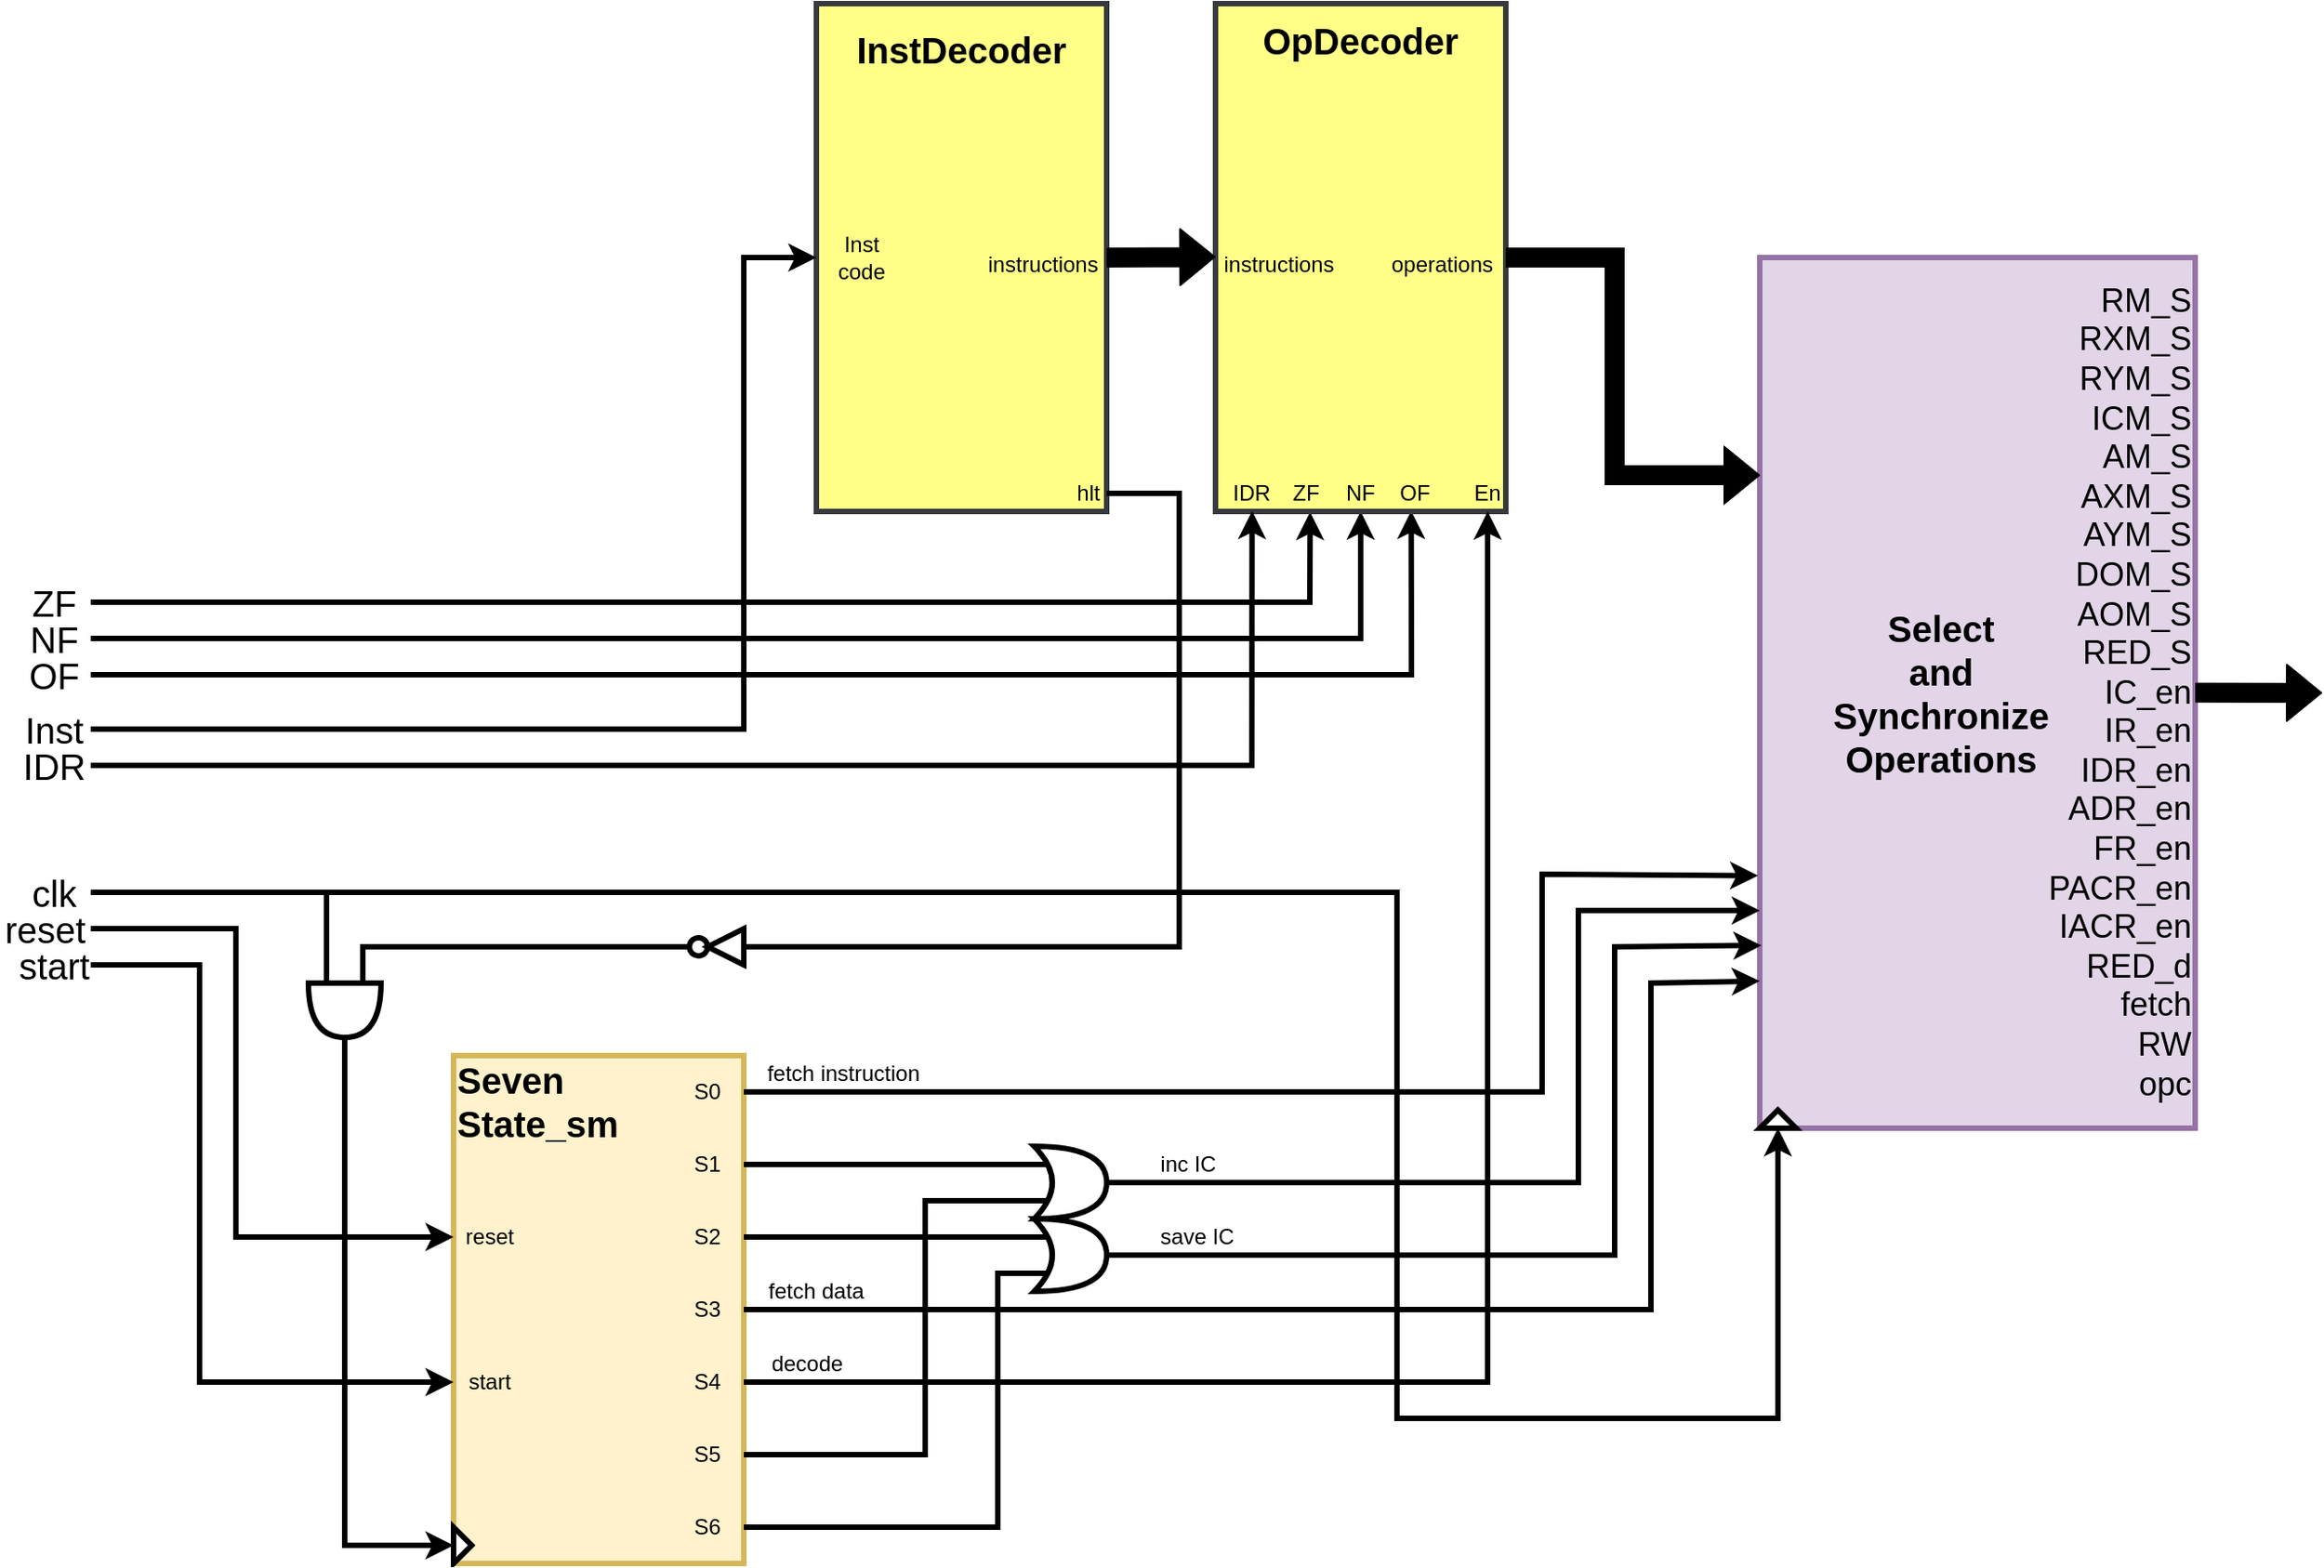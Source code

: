 <mxfile version="15.6.3" type="device"><diagram id="tiPYOLJ3HJPdIUF6NPs5" name="Page-1"><mxGraphModel dx="1422" dy="1792" grid="1" gridSize="10" guides="1" tooltips="1" connect="1" arrows="1" fold="1" page="1" pageScale="1" pageWidth="850" pageHeight="1100" math="0" shadow="0"><root><mxCell id="0"/><mxCell id="1" parent="0"/><mxCell id="k2GPdov6y3V2ZTB3L7f--1" value="Inst" style="text;html=1;strokeColor=none;fillColor=none;align=center;verticalAlign=middle;whiteSpace=wrap;rounded=0;strokeWidth=3;fontSize=20;" parent="1" vertex="1"><mxGeometry x="40" y="210" width="40" height="20" as="geometry"/></mxCell><mxCell id="k2GPdov6y3V2ZTB3L7f--3" value="ZF" style="text;html=1;strokeColor=none;fillColor=none;align=center;verticalAlign=middle;whiteSpace=wrap;rounded=0;strokeWidth=3;fontSize=20;" parent="1" vertex="1"><mxGeometry x="40" y="140" width="40" height="20" as="geometry"/></mxCell><mxCell id="k2GPdov6y3V2ZTB3L7f--4" value="NF" style="text;html=1;strokeColor=none;fillColor=none;align=center;verticalAlign=middle;whiteSpace=wrap;rounded=0;strokeWidth=3;fontSize=20;" parent="1" vertex="1"><mxGeometry x="40" y="160" width="40" height="20" as="geometry"/></mxCell><mxCell id="k2GPdov6y3V2ZTB3L7f--5" value="OF" style="text;html=1;strokeColor=none;fillColor=none;align=center;verticalAlign=middle;whiteSpace=wrap;rounded=0;strokeWidth=3;fontSize=20;" parent="1" vertex="1"><mxGeometry x="40" y="180" width="40" height="20" as="geometry"/></mxCell><mxCell id="k2GPdov6y3V2ZTB3L7f--6" value="" style="rounded=0;whiteSpace=wrap;html=1;fillColor=#fff2cc;strokeColor=#d6b656;strokeWidth=3;" parent="1" vertex="1"><mxGeometry x="280" y="400" width="160" height="280" as="geometry"/></mxCell><mxCell id="k2GPdov6y3V2ZTB3L7f--7" value="clk" style="text;html=1;strokeColor=none;fillColor=none;align=center;verticalAlign=middle;whiteSpace=wrap;rounded=0;strokeWidth=3;fontSize=20;" parent="1" vertex="1"><mxGeometry x="40" y="300" width="40" height="20" as="geometry"/></mxCell><mxCell id="k2GPdov6y3V2ZTB3L7f--8" value="&lt;b&gt;&lt;font style=&quot;font-size: 20px&quot;&gt;Seven&lt;br&gt;State_sm&lt;/font&gt;&lt;/b&gt;" style="text;html=1;strokeColor=none;fillColor=none;align=left;verticalAlign=middle;whiteSpace=wrap;rounded=0;strokeWidth=3;" parent="1" vertex="1"><mxGeometry x="280" y="400" width="90" height="50" as="geometry"/></mxCell><mxCell id="k2GPdov6y3V2ZTB3L7f--10" value="" style="triangle;whiteSpace=wrap;html=1;strokeWidth=3;" parent="1" vertex="1"><mxGeometry x="280" y="660" width="10" height="20" as="geometry"/></mxCell><mxCell id="k2GPdov6y3V2ZTB3L7f--12" value="reset" style="text;html=1;strokeColor=none;fillColor=none;align=center;verticalAlign=middle;whiteSpace=wrap;rounded=0;strokeWidth=3;fontSize=20;" parent="1" vertex="1"><mxGeometry x="30" y="320" width="50" height="20" as="geometry"/></mxCell><mxCell id="k2GPdov6y3V2ZTB3L7f--13" value="start" style="text;html=1;strokeColor=none;fillColor=none;align=center;verticalAlign=middle;whiteSpace=wrap;rounded=0;strokeWidth=3;fontSize=20;" parent="1" vertex="1"><mxGeometry x="40" y="340" width="40" height="20" as="geometry"/></mxCell><mxCell id="k2GPdov6y3V2ZTB3L7f--17" value="reset" style="text;html=1;strokeColor=none;fillColor=none;align=center;verticalAlign=middle;whiteSpace=wrap;rounded=0;strokeWidth=3;" parent="1" vertex="1"><mxGeometry x="280" y="490" width="40" height="20" as="geometry"/></mxCell><mxCell id="k2GPdov6y3V2ZTB3L7f--18" value="start" style="text;html=1;strokeColor=none;fillColor=none;align=center;verticalAlign=middle;whiteSpace=wrap;rounded=0;strokeWidth=3;" parent="1" vertex="1"><mxGeometry x="280" y="570" width="40" height="20" as="geometry"/></mxCell><mxCell id="k2GPdov6y3V2ZTB3L7f--22" value="" style="rounded=0;whiteSpace=wrap;html=1;fillColor=#ffff88;strokeColor=#36393d;strokeWidth=3;" parent="1" vertex="1"><mxGeometry x="480" y="-180" width="160" height="280" as="geometry"/></mxCell><mxCell id="k2GPdov6y3V2ZTB3L7f--23" value="&lt;div align=&quot;center&quot;&gt;&lt;b style=&quot;font-size: 20px&quot;&gt;InstDecoder&lt;/b&gt;&lt;/div&gt;" style="text;html=1;strokeColor=none;fillColor=none;align=center;verticalAlign=middle;whiteSpace=wrap;rounded=0;strokeWidth=3;fontSize=20;" parent="1" vertex="1"><mxGeometry x="480" y="-180" width="160" height="50" as="geometry"/></mxCell><mxCell id="k2GPdov6y3V2ZTB3L7f--24" value="&lt;div&gt;Inst&lt;/div&gt;&lt;div&gt;code&lt;/div&gt;" style="text;html=1;strokeColor=none;fillColor=none;align=center;verticalAlign=middle;whiteSpace=wrap;rounded=0;strokeWidth=3;" parent="1" vertex="1"><mxGeometry x="480" y="-65" width="50" height="50" as="geometry"/></mxCell><mxCell id="k2GPdov6y3V2ZTB3L7f--28" value="" style="endArrow=classic;html=1;exitX=1;exitY=0.5;exitDx=0;exitDy=0;rounded=0;strokeWidth=3;entryX=0;entryY=0.5;entryDx=0;entryDy=0;" parent="1" source="k2GPdov6y3V2ZTB3L7f--1" target="k2GPdov6y3V2ZTB3L7f--24" edge="1"><mxGeometry width="50" height="50" relative="1" as="geometry"><mxPoint x="400" y="110" as="sourcePoint"/><mxPoint x="480" y="-5" as="targetPoint"/><Array as="points"><mxPoint x="440" y="220"/><mxPoint x="440" y="-40"/></Array></mxGeometry></mxCell><mxCell id="k2GPdov6y3V2ZTB3L7f--32" value="" style="endArrow=classic;html=1;exitX=1;exitY=0.5;exitDx=0;exitDy=0;entryX=0.326;entryY=1.001;entryDx=0;entryDy=0;entryPerimeter=0;rounded=0;strokeWidth=3;" parent="1" source="k2GPdov6y3V2ZTB3L7f--3" target="k2GPdov6y3V2ZTB3L7f--35" edge="1"><mxGeometry width="50" height="50" relative="1" as="geometry"><mxPoint x="560" y="210" as="sourcePoint"/><mxPoint x="852" y="83" as="targetPoint"/><Array as="points"><mxPoint x="752" y="150"/></Array></mxGeometry></mxCell><mxCell id="k2GPdov6y3V2ZTB3L7f--33" value="" style="endArrow=classic;html=1;exitX=1;exitY=0.5;exitDx=0;exitDy=0;entryX=0.5;entryY=1;entryDx=0;entryDy=0;rounded=0;strokeWidth=3;" parent="1" source="k2GPdov6y3V2ZTB3L7f--4" target="k2GPdov6y3V2ZTB3L7f--35" edge="1"><mxGeometry width="50" height="50" relative="1" as="geometry"><mxPoint x="560" y="210" as="sourcePoint"/><mxPoint x="720" y="170" as="targetPoint"/><Array as="points"><mxPoint x="780" y="170"/></Array></mxGeometry></mxCell><mxCell id="k2GPdov6y3V2ZTB3L7f--34" value="" style="endArrow=classic;html=1;exitX=1;exitY=0.5;exitDx=0;exitDy=0;entryX=0.674;entryY=0.999;entryDx=0;entryDy=0;entryPerimeter=0;rounded=0;strokeWidth=3;" parent="1" source="k2GPdov6y3V2ZTB3L7f--5" target="k2GPdov6y3V2ZTB3L7f--35" edge="1"><mxGeometry width="50" height="50" relative="1" as="geometry"><mxPoint x="560" y="210" as="sourcePoint"/><mxPoint x="900" y="90" as="targetPoint"/><Array as="points"><mxPoint x="808" y="190"/></Array></mxGeometry></mxCell><mxCell id="k2GPdov6y3V2ZTB3L7f--35" value="" style="rounded=0;whiteSpace=wrap;html=1;fillColor=#ffff88;strokeColor=#36393d;strokeWidth=3;" parent="1" vertex="1"><mxGeometry x="700" y="-180" width="160" height="280" as="geometry"/></mxCell><mxCell id="k2GPdov6y3V2ZTB3L7f--36" value="&lt;div align=&quot;center&quot;&gt;&lt;b&gt;&lt;font style=&quot;font-size: 20px&quot;&gt;Op&lt;/font&gt;&lt;/b&gt;&lt;b&gt;&lt;font style=&quot;font-size: 20px&quot;&gt;Decoder&lt;/font&gt;&lt;/b&gt;&lt;/div&gt;" style="text;html=1;strokeColor=none;fillColor=none;align=center;verticalAlign=middle;whiteSpace=wrap;rounded=0;strokeWidth=3;" parent="1" vertex="1"><mxGeometry x="700" y="-180" width="160" height="40" as="geometry"/></mxCell><mxCell id="YuBn0hEZIcJ6pD9dxtTT-74" value="En" style="text;html=1;strokeColor=none;fillColor=none;align=center;verticalAlign=middle;whiteSpace=wrap;rounded=0;strokeWidth=3;" parent="1" vertex="1"><mxGeometry x="830" y="80" width="40" height="20" as="geometry"/></mxCell><mxCell id="YuBn0hEZIcJ6pD9dxtTT-75" value="ZF" style="text;html=1;strokeColor=none;fillColor=none;align=center;verticalAlign=middle;whiteSpace=wrap;rounded=0;strokeWidth=3;" parent="1" vertex="1"><mxGeometry x="730" y="80" width="40" height="20" as="geometry"/></mxCell><mxCell id="YuBn0hEZIcJ6pD9dxtTT-76" value="NF" style="text;html=1;strokeColor=none;fillColor=none;align=center;verticalAlign=middle;whiteSpace=wrap;rounded=0;strokeWidth=3;" parent="1" vertex="1"><mxGeometry x="760" y="80" width="40" height="20" as="geometry"/></mxCell><mxCell id="YuBn0hEZIcJ6pD9dxtTT-77" value="OF" style="text;html=1;strokeColor=none;fillColor=none;align=center;verticalAlign=middle;whiteSpace=wrap;rounded=0;strokeWidth=3;" parent="1" vertex="1"><mxGeometry x="790" y="80" width="40" height="20" as="geometry"/></mxCell><mxCell id="YuBn0hEZIcJ6pD9dxtTT-214" value="" style="endArrow=classic;html=1;exitX=1;exitY=0.5;exitDx=0;exitDy=0;entryX=0;entryY=0.5;entryDx=0;entryDy=0;rounded=0;exitPerimeter=0;strokeWidth=3;" parent="1" source="93-RMLOBw5WxTBxvl-_E-5" target="k2GPdov6y3V2ZTB3L7f--10" edge="1"><mxGeometry width="50" height="50" relative="1" as="geometry"><mxPoint x="620" y="590" as="sourcePoint"/><mxPoint x="670" y="540" as="targetPoint"/><Array as="points"><mxPoint x="220" y="440"/><mxPoint x="220" y="670"/></Array></mxGeometry></mxCell><mxCell id="YuBn0hEZIcJ6pD9dxtTT-217" value="S0" style="text;html=1;strokeColor=none;fillColor=none;align=center;verticalAlign=middle;whiteSpace=wrap;rounded=0;strokeWidth=3;" parent="1" vertex="1"><mxGeometry x="400" y="410" width="40" height="20" as="geometry"/></mxCell><mxCell id="YuBn0hEZIcJ6pD9dxtTT-218" value="S1" style="text;html=1;strokeColor=none;fillColor=none;align=center;verticalAlign=middle;whiteSpace=wrap;rounded=0;strokeWidth=3;" parent="1" vertex="1"><mxGeometry x="400" y="450" width="40" height="20" as="geometry"/></mxCell><mxCell id="YuBn0hEZIcJ6pD9dxtTT-219" value="S2" style="text;html=1;strokeColor=none;fillColor=none;align=center;verticalAlign=middle;whiteSpace=wrap;rounded=0;strokeWidth=3;" parent="1" vertex="1"><mxGeometry x="400" y="490" width="40" height="20" as="geometry"/></mxCell><mxCell id="YuBn0hEZIcJ6pD9dxtTT-220" value="S3" style="text;html=1;strokeColor=none;fillColor=none;align=center;verticalAlign=middle;whiteSpace=wrap;rounded=0;strokeWidth=3;" parent="1" vertex="1"><mxGeometry x="400" y="530" width="40" height="20" as="geometry"/></mxCell><mxCell id="YuBn0hEZIcJ6pD9dxtTT-221" value="S4" style="text;html=1;strokeColor=none;fillColor=none;align=center;verticalAlign=middle;whiteSpace=wrap;rounded=0;strokeWidth=3;" parent="1" vertex="1"><mxGeometry x="400" y="570" width="40" height="20" as="geometry"/></mxCell><mxCell id="YuBn0hEZIcJ6pD9dxtTT-223" value="S5" style="text;html=1;strokeColor=none;fillColor=none;align=center;verticalAlign=middle;whiteSpace=wrap;rounded=0;strokeWidth=3;" parent="1" vertex="1"><mxGeometry x="400" y="610" width="40" height="20" as="geometry"/></mxCell><mxCell id="YuBn0hEZIcJ6pD9dxtTT-224" value="S6" style="text;html=1;strokeColor=none;fillColor=none;align=center;verticalAlign=middle;whiteSpace=wrap;rounded=0;strokeWidth=3;" parent="1" vertex="1"><mxGeometry x="400" y="650" width="40" height="20" as="geometry"/></mxCell><mxCell id="YuBn0hEZIcJ6pD9dxtTT-226" value="fetch instruction" style="text;html=1;strokeColor=none;fillColor=none;align=center;verticalAlign=middle;whiteSpace=wrap;rounded=0;strokeWidth=3;" parent="1" vertex="1"><mxGeometry x="440" y="400" width="110" height="20" as="geometry"/></mxCell><mxCell id="YuBn0hEZIcJ6pD9dxtTT-228" value="" style="endArrow=classic;html=1;exitX=1;exitY=0.5;exitDx=0;exitDy=0;rounded=0;strokeWidth=3;" parent="1" source="YuBn0hEZIcJ6pD9dxtTT-221" edge="1"><mxGeometry width="50" height="50" relative="1" as="geometry"><mxPoint x="620" y="540" as="sourcePoint"/><mxPoint x="850" y="100" as="targetPoint"/><Array as="points"><mxPoint x="850" y="580"/></Array></mxGeometry></mxCell><mxCell id="YuBn0hEZIcJ6pD9dxtTT-229" value="decode" style="text;html=1;strokeColor=none;fillColor=none;align=center;verticalAlign=middle;whiteSpace=wrap;rounded=0;strokeWidth=3;" parent="1" vertex="1"><mxGeometry x="450" y="560" width="50" height="20" as="geometry"/></mxCell><mxCell id="ISi9uwdID4XbXrTI5opR-1" value="" style="shape=xor;whiteSpace=wrap;html=1;strokeWidth=3;" parent="1" vertex="1"><mxGeometry x="600" y="450" width="40" height="40" as="geometry"/></mxCell><mxCell id="ISi9uwdID4XbXrTI5opR-2" value="" style="shape=xor;whiteSpace=wrap;html=1;strokeWidth=3;" parent="1" vertex="1"><mxGeometry x="600" y="490" width="40" height="40" as="geometry"/></mxCell><mxCell id="ISi9uwdID4XbXrTI5opR-3" value="" style="endArrow=none;html=1;exitX=1;exitY=0.5;exitDx=0;exitDy=0;entryX=0.175;entryY=0.25;entryDx=0;entryDy=0;entryPerimeter=0;strokeWidth=3;" parent="1" source="YuBn0hEZIcJ6pD9dxtTT-218" target="ISi9uwdID4XbXrTI5opR-1" edge="1"><mxGeometry width="50" height="50" relative="1" as="geometry"><mxPoint x="700" y="480" as="sourcePoint"/><mxPoint x="750" y="430" as="targetPoint"/></mxGeometry></mxCell><mxCell id="ISi9uwdID4XbXrTI5opR-4" value="" style="endArrow=none;html=1;exitX=1;exitY=0.5;exitDx=0;exitDy=0;entryX=0.175;entryY=0.25;entryDx=0;entryDy=0;entryPerimeter=0;strokeWidth=3;" parent="1" source="YuBn0hEZIcJ6pD9dxtTT-219" target="ISi9uwdID4XbXrTI5opR-2" edge="1"><mxGeometry width="50" height="50" relative="1" as="geometry"><mxPoint x="700" y="480" as="sourcePoint"/><mxPoint x="750" y="430" as="targetPoint"/></mxGeometry></mxCell><mxCell id="ISi9uwdID4XbXrTI5opR-5" value="" style="endArrow=none;html=1;exitX=1;exitY=0.5;exitDx=0;exitDy=0;entryX=0.175;entryY=0.75;entryDx=0;entryDy=0;entryPerimeter=0;rounded=0;strokeWidth=3;" parent="1" source="YuBn0hEZIcJ6pD9dxtTT-223" target="ISi9uwdID4XbXrTI5opR-1" edge="1"><mxGeometry width="50" height="50" relative="1" as="geometry"><mxPoint x="700" y="480" as="sourcePoint"/><mxPoint x="750" y="430" as="targetPoint"/><Array as="points"><mxPoint x="540" y="620"/><mxPoint x="540" y="480"/></Array></mxGeometry></mxCell><mxCell id="ISi9uwdID4XbXrTI5opR-6" value="" style="endArrow=none;html=1;exitX=1;exitY=0.5;exitDx=0;exitDy=0;entryX=0.175;entryY=0.75;entryDx=0;entryDy=0;entryPerimeter=0;rounded=0;strokeWidth=3;" parent="1" source="YuBn0hEZIcJ6pD9dxtTT-224" target="ISi9uwdID4XbXrTI5opR-2" edge="1"><mxGeometry width="50" height="50" relative="1" as="geometry"><mxPoint x="700" y="480" as="sourcePoint"/><mxPoint x="750" y="430" as="targetPoint"/><Array as="points"><mxPoint x="580" y="660"/><mxPoint x="580" y="520"/></Array></mxGeometry></mxCell><mxCell id="ISi9uwdID4XbXrTI5opR-9" value="inc IC" style="text;html=1;strokeColor=none;fillColor=none;align=center;verticalAlign=middle;whiteSpace=wrap;rounded=0;strokeWidth=3;" parent="1" vertex="1"><mxGeometry x="665" y="450" width="40" height="20" as="geometry"/></mxCell><mxCell id="ISi9uwdID4XbXrTI5opR-10" value="save IC" style="text;html=1;strokeColor=none;fillColor=none;align=center;verticalAlign=middle;whiteSpace=wrap;rounded=0;strokeWidth=3;" parent="1" vertex="1"><mxGeometry x="665" y="490" width="50" height="20" as="geometry"/></mxCell><mxCell id="ISi9uwdID4XbXrTI5opR-12" value="fetch data" style="text;html=1;strokeColor=none;fillColor=none;align=center;verticalAlign=middle;whiteSpace=wrap;rounded=0;strokeWidth=3;" parent="1" vertex="1"><mxGeometry x="450" y="520" width="60" height="20" as="geometry"/></mxCell><mxCell id="ISi9uwdID4XbXrTI5opR-57" value="" style="endArrow=classic;html=1;exitX=1;exitY=0.5;exitDx=0;exitDy=0;entryX=0;entryY=0.5;entryDx=0;entryDy=0;rounded=0;strokeWidth=3;" parent="1" source="k2GPdov6y3V2ZTB3L7f--12" target="k2GPdov6y3V2ZTB3L7f--17" edge="1"><mxGeometry width="50" height="50" relative="1" as="geometry"><mxPoint x="880" y="150" as="sourcePoint"/><mxPoint x="250" y="500" as="targetPoint"/><Array as="points"><mxPoint x="160" y="330"/><mxPoint x="160" y="500"/></Array></mxGeometry></mxCell><mxCell id="ISi9uwdID4XbXrTI5opR-60" value="" style="endArrow=classic;html=1;exitX=1;exitY=0.5;exitDx=0;exitDy=0;entryX=0;entryY=0.5;entryDx=0;entryDy=0;rounded=0;strokeWidth=3;" parent="1" source="k2GPdov6y3V2ZTB3L7f--13" target="k2GPdov6y3V2ZTB3L7f--18" edge="1"><mxGeometry width="50" height="50" relative="1" as="geometry"><mxPoint x="130" y="450" as="sourcePoint"/><mxPoint x="180" y="400" as="targetPoint"/><Array as="points"><mxPoint x="140" y="350"/><mxPoint x="140" y="580"/></Array></mxGeometry></mxCell><mxCell id="93-RMLOBw5WxTBxvl-_E-4" value="hlt" style="text;html=1;strokeColor=none;fillColor=none;align=center;verticalAlign=middle;whiteSpace=wrap;rounded=0;strokeWidth=3;" parent="1" vertex="1"><mxGeometry x="620" y="80" width="20" height="20" as="geometry"/></mxCell><mxCell id="93-RMLOBw5WxTBxvl-_E-5" value="" style="shape=or;whiteSpace=wrap;html=1;direction=south;strokeWidth=3;" parent="1" vertex="1"><mxGeometry x="200" y="360" width="40" height="30" as="geometry"/></mxCell><mxCell id="93-RMLOBw5WxTBxvl-_E-6" value="" style="endArrow=none;html=1;exitX=1;exitY=0.5;exitDx=0;exitDy=0;entryX=0;entryY=0.75;entryDx=0;entryDy=0;entryPerimeter=0;rounded=0;strokeWidth=3;" parent="1" source="k2GPdov6y3V2ZTB3L7f--7" target="93-RMLOBw5WxTBxvl-_E-5" edge="1"><mxGeometry width="50" height="50" relative="1" as="geometry"><mxPoint x="400" y="520" as="sourcePoint"/><mxPoint x="180" y="310" as="targetPoint"/><Array as="points"><mxPoint x="210" y="310"/></Array></mxGeometry></mxCell><mxCell id="93-RMLOBw5WxTBxvl-_E-8" value="" style="endArrow=none;html=1;entryX=1;entryY=0.5;entryDx=0;entryDy=0;rounded=0;strokeWidth=3;exitX=0;exitY=0.5;exitDx=0;exitDy=0;" parent="1" source="93-RMLOBw5WxTBxvl-_E-10" target="93-RMLOBw5WxTBxvl-_E-4" edge="1"><mxGeometry width="50" height="50" relative="1" as="geometry"><mxPoint x="440" y="240" as="sourcePoint"/><mxPoint x="280" y="300" as="targetPoint"/><Array as="points"><mxPoint x="490" y="340"/><mxPoint x="560" y="340"/><mxPoint x="680" y="340"/><mxPoint x="680" y="90"/></Array></mxGeometry></mxCell><mxCell id="93-RMLOBw5WxTBxvl-_E-9" value="" style="ellipse;whiteSpace=wrap;html=1;aspect=fixed;strokeWidth=3;" parent="1" vertex="1"><mxGeometry x="410" y="335" width="10" height="10" as="geometry"/></mxCell><mxCell id="93-RMLOBw5WxTBxvl-_E-10" value="" style="triangle;whiteSpace=wrap;html=1;direction=west;strokeWidth=3;" parent="1" vertex="1"><mxGeometry x="420" y="330" width="20" height="20" as="geometry"/></mxCell><mxCell id="93-RMLOBw5WxTBxvl-_E-11" value="" style="endArrow=none;html=1;exitX=0;exitY=0.25;exitDx=0;exitDy=0;exitPerimeter=0;entryX=0;entryY=0.5;entryDx=0;entryDy=0;rounded=0;strokeWidth=3;" parent="1" source="93-RMLOBw5WxTBxvl-_E-5" target="93-RMLOBw5WxTBxvl-_E-9" edge="1"><mxGeometry width="50" height="50" relative="1" as="geometry"><mxPoint x="360" y="300" as="sourcePoint"/><mxPoint x="410" y="250" as="targetPoint"/><Array as="points"><mxPoint x="230" y="340"/></Array></mxGeometry></mxCell><mxCell id="HN-Mvn-_oeYWoBUBNSqw-3" value="" style="shape=flexArrow;endArrow=classic;html=1;fontSize=20;fillColor=#000000;exitX=1;exitY=0.5;exitDx=0;exitDy=0;" parent="1" source="k2GPdov6y3V2ZTB3L7f--22" edge="1"><mxGeometry width="50" height="50" relative="1" as="geometry"><mxPoint x="650" y="-40.34" as="sourcePoint"/><mxPoint x="700" y="-40.34" as="targetPoint"/></mxGeometry></mxCell><mxCell id="bxyFfI0zCCkhzJC2w1OI-1" value="IDR" style="text;html=1;strokeColor=none;fillColor=none;align=center;verticalAlign=middle;whiteSpace=wrap;rounded=0;strokeWidth=3;fontSize=20;" parent="1" vertex="1"><mxGeometry x="40" y="230" width="40" height="20" as="geometry"/></mxCell><mxCell id="bxyFfI0zCCkhzJC2w1OI-3" value="" style="endArrow=classic;html=1;rounded=0;fontSize=20;strokeWidth=3;exitX=1;exitY=0.5;exitDx=0;exitDy=0;entryX=0.126;entryY=0.999;entryDx=0;entryDy=0;entryPerimeter=0;" parent="1" source="bxyFfI0zCCkhzJC2w1OI-1" target="k2GPdov6y3V2ZTB3L7f--35" edge="1"><mxGeometry width="50" height="50" relative="1" as="geometry"><mxPoint x="600" y="150" as="sourcePoint"/><mxPoint x="720" y="110" as="targetPoint"/><Array as="points"><mxPoint x="720" y="240"/></Array></mxGeometry></mxCell><mxCell id="bxyFfI0zCCkhzJC2w1OI-4" value="IDR" style="text;html=1;strokeColor=none;fillColor=none;align=center;verticalAlign=middle;whiteSpace=wrap;rounded=0;strokeWidth=3;" parent="1" vertex="1"><mxGeometry x="700" y="80" width="40" height="20" as="geometry"/></mxCell><mxCell id="bxyFfI0zCCkhzJC2w1OI-8" value="" style="rounded=0;whiteSpace=wrap;html=1;fontSize=20;strokeWidth=3;align=right;fillColor=#e1d5e7;strokeColor=#9673a6;" parent="1" vertex="1"><mxGeometry x="1000" y="-40" width="240" height="480" as="geometry"/></mxCell><mxCell id="bxyFfI0zCCkhzJC2w1OI-5" value="&lt;div style=&quot;font-size: 18px&quot; align=&quot;right&quot;&gt;&lt;font style=&quot;font-size: 18px&quot;&gt;RM_S&lt;br&gt;RXM_S&lt;br&gt;RYM_S&lt;br&gt;ICM_S&lt;br&gt;AM_S&lt;br&gt;AXM_S&lt;br&gt;AYM_S&lt;br&gt;DOM_S&lt;br&gt;AOM_S&lt;br&gt;RED_S&lt;br&gt;IC_en&lt;br&gt;IR_en&lt;br&gt;IDR_en&lt;br&gt;ADR_en&lt;br&gt;FR_en&lt;br&gt;PACR_en&lt;br&gt;IACR_en&lt;br&gt;RED_d&lt;/font&gt;&lt;/div&gt;&lt;div style=&quot;font-size: 18px&quot; align=&quot;right&quot;&gt;&lt;font style=&quot;font-size: 18px&quot;&gt;fetch&lt;/font&gt;&lt;/div&gt;&lt;div style=&quot;font-size: 18px&quot; align=&quot;right&quot;&gt;&lt;font style=&quot;font-size: 18px&quot;&gt;RW&lt;/font&gt;&lt;/div&gt;&lt;div style=&quot;font-size: 18px&quot; align=&quot;right&quot;&gt;&lt;font style=&quot;font-size: 18px&quot;&gt;opc&lt;br&gt;&lt;/font&gt;&lt;/div&gt;" style="text;html=1;strokeColor=none;fillColor=none;align=right;verticalAlign=middle;whiteSpace=wrap;rounded=0;fontSize=20;" parent="1" vertex="1"><mxGeometry x="1120" y="-40" width="120" height="480" as="geometry"/></mxCell><mxCell id="bxyFfI0zCCkhzJC2w1OI-11" value="" style="triangle;whiteSpace=wrap;html=1;strokeWidth=3;direction=north;" parent="1" vertex="1"><mxGeometry x="1000" y="430" width="20" height="10" as="geometry"/></mxCell><mxCell id="bxyFfI0zCCkhzJC2w1OI-12" value="" style="shape=flexArrow;endArrow=classic;html=1;fontSize=20;fillColor=#000000;exitX=1;exitY=0.5;exitDx=0;exitDy=0;entryX=0;entryY=0.25;entryDx=0;entryDy=0;rounded=0;" parent="1" source="k2GPdov6y3V2ZTB3L7f--35" target="bxyFfI0zCCkhzJC2w1OI-8" edge="1"><mxGeometry width="50" height="50" relative="1" as="geometry"><mxPoint x="890" y="0.34" as="sourcePoint"/><mxPoint x="950" y="-1.457e-13" as="targetPoint"/><Array as="points"><mxPoint x="920" y="-40"/><mxPoint x="920" y="80"/></Array></mxGeometry></mxCell><mxCell id="bxyFfI0zCCkhzJC2w1OI-13" value="&lt;font style=&quot;font-size: 12px&quot;&gt;instructions&lt;/font&gt;" style="text;html=1;strokeColor=none;fillColor=none;align=center;verticalAlign=middle;whiteSpace=wrap;rounded=0;fontSize=20;" parent="1" vertex="1"><mxGeometry x="570" y="-55" width="70" height="30" as="geometry"/></mxCell><mxCell id="bxyFfI0zCCkhzJC2w1OI-14" value="&lt;font style=&quot;font-size: 12px&quot;&gt;instructions&lt;/font&gt;" style="text;html=1;strokeColor=none;fillColor=none;align=center;verticalAlign=middle;whiteSpace=wrap;rounded=0;fontSize=20;" parent="1" vertex="1"><mxGeometry x="700" y="-55" width="70" height="30" as="geometry"/></mxCell><mxCell id="bxyFfI0zCCkhzJC2w1OI-15" value="&lt;font style=&quot;font-size: 12px&quot;&gt;operations&lt;/font&gt;" style="text;html=1;strokeColor=none;fillColor=none;align=center;verticalAlign=middle;whiteSpace=wrap;rounded=0;fontSize=20;" parent="1" vertex="1"><mxGeometry x="790" y="-55" width="70" height="30" as="geometry"/></mxCell><mxCell id="bxyFfI0zCCkhzJC2w1OI-16" value="" style="endArrow=classic;html=1;rounded=0;fontSize=12;strokeWidth=3;exitX=0;exitY=1;exitDx=0;exitDy=0;entryX=-0.004;entryY=0.71;entryDx=0;entryDy=0;entryPerimeter=0;" parent="1" source="YuBn0hEZIcJ6pD9dxtTT-226" target="bxyFfI0zCCkhzJC2w1OI-8" edge="1"><mxGeometry width="50" height="50" relative="1" as="geometry"><mxPoint x="700" y="370" as="sourcePoint"/><mxPoint x="980" y="300" as="targetPoint"/><Array as="points"><mxPoint x="880" y="420"/><mxPoint x="880" y="300"/></Array></mxGeometry></mxCell><mxCell id="bxyFfI0zCCkhzJC2w1OI-17" value="" style="endArrow=classic;html=1;rounded=0;fontSize=12;strokeWidth=3;exitX=1;exitY=0.5;exitDx=0;exitDy=0;entryX=0;entryY=0.831;entryDx=0;entryDy=0;entryPerimeter=0;" parent="1" source="YuBn0hEZIcJ6pD9dxtTT-220" target="bxyFfI0zCCkhzJC2w1OI-8" edge="1"><mxGeometry width="50" height="50" relative="1" as="geometry"><mxPoint x="700" y="370" as="sourcePoint"/><mxPoint x="980" y="360" as="targetPoint"/><Array as="points"><mxPoint x="940" y="540"/><mxPoint x="940" y="360"/></Array></mxGeometry></mxCell><mxCell id="bxyFfI0zCCkhzJC2w1OI-18" value="" style="endArrow=classic;html=1;rounded=0;fontSize=12;strokeWidth=3;exitX=1;exitY=0.5;exitDx=0;exitDy=0;exitPerimeter=0;entryX=0;entryY=0.75;entryDx=0;entryDy=0;" parent="1" source="ISi9uwdID4XbXrTI5opR-1" target="bxyFfI0zCCkhzJC2w1OI-8" edge="1"><mxGeometry width="50" height="50" relative="1" as="geometry"><mxPoint x="700" y="370" as="sourcePoint"/><mxPoint x="980" y="320" as="targetPoint"/><Array as="points"><mxPoint x="900" y="470"/><mxPoint x="900" y="320"/></Array></mxGeometry></mxCell><mxCell id="bxyFfI0zCCkhzJC2w1OI-19" value="" style="endArrow=classic;html=1;rounded=0;fontSize=12;strokeWidth=3;exitX=1;exitY=0.5;exitDx=0;exitDy=0;exitPerimeter=0;entryX=0.004;entryY=0.79;entryDx=0;entryDy=0;entryPerimeter=0;" parent="1" source="ISi9uwdID4XbXrTI5opR-2" target="bxyFfI0zCCkhzJC2w1OI-8" edge="1"><mxGeometry width="50" height="50" relative="1" as="geometry"><mxPoint x="700" y="370" as="sourcePoint"/><mxPoint x="980" y="340" as="targetPoint"/><Array as="points"><mxPoint x="920" y="510"/><mxPoint x="920" y="340"/></Array></mxGeometry></mxCell><mxCell id="bxyFfI0zCCkhzJC2w1OI-20" value="&lt;div style=&quot;font-size: 20px&quot;&gt;&lt;b&gt;&lt;font style=&quot;font-size: 20px&quot;&gt;Select&lt;/font&gt;&lt;/b&gt;&lt;/div&gt;&lt;div style=&quot;font-size: 20px&quot;&gt;&lt;b&gt;&lt;font style=&quot;font-size: 20px&quot;&gt;and&lt;/font&gt;&lt;/b&gt;&lt;/div&gt;&lt;div style=&quot;font-size: 20px&quot;&gt;&lt;b&gt;&lt;font style=&quot;font-size: 20px&quot;&gt;Synchronize&lt;/font&gt;&lt;/b&gt;&lt;/div&gt;&lt;div style=&quot;font-size: 20px&quot;&gt;&lt;b&gt;&lt;font style=&quot;font-size: 20px&quot;&gt;Operations&lt;br&gt;&lt;/font&gt;&lt;/b&gt;&lt;/div&gt;" style="text;html=1;strokeColor=none;fillColor=none;align=center;verticalAlign=middle;whiteSpace=wrap;rounded=0;fontSize=12;" parent="1" vertex="1"><mxGeometry x="1040" y="145" width="120" height="110" as="geometry"/></mxCell><mxCell id="bxyFfI0zCCkhzJC2w1OI-21" value="" style="endArrow=classic;html=1;rounded=0;fontSize=20;strokeWidth=3;entryX=0;entryY=0.5;entryDx=0;entryDy=0;" parent="1" target="bxyFfI0zCCkhzJC2w1OI-11" edge="1"><mxGeometry width="50" height="50" relative="1" as="geometry"><mxPoint x="210" y="310" as="sourcePoint"/><mxPoint x="720" y="290" as="targetPoint"/><Array as="points"><mxPoint x="800" y="310"/><mxPoint x="800" y="600"/><mxPoint x="1010" y="600"/></Array></mxGeometry></mxCell><mxCell id="bxyFfI0zCCkhzJC2w1OI-22" value="" style="shape=flexArrow;endArrow=classic;html=1;fontSize=20;fillColor=#000000;exitX=1;exitY=0.5;exitDx=0;exitDy=0;" parent="1" edge="1"><mxGeometry width="50" height="50" relative="1" as="geometry"><mxPoint x="1240" y="199.84" as="sourcePoint"/><mxPoint x="1310" y="200" as="targetPoint"/></mxGeometry></mxCell></root></mxGraphModel></diagram></mxfile>
